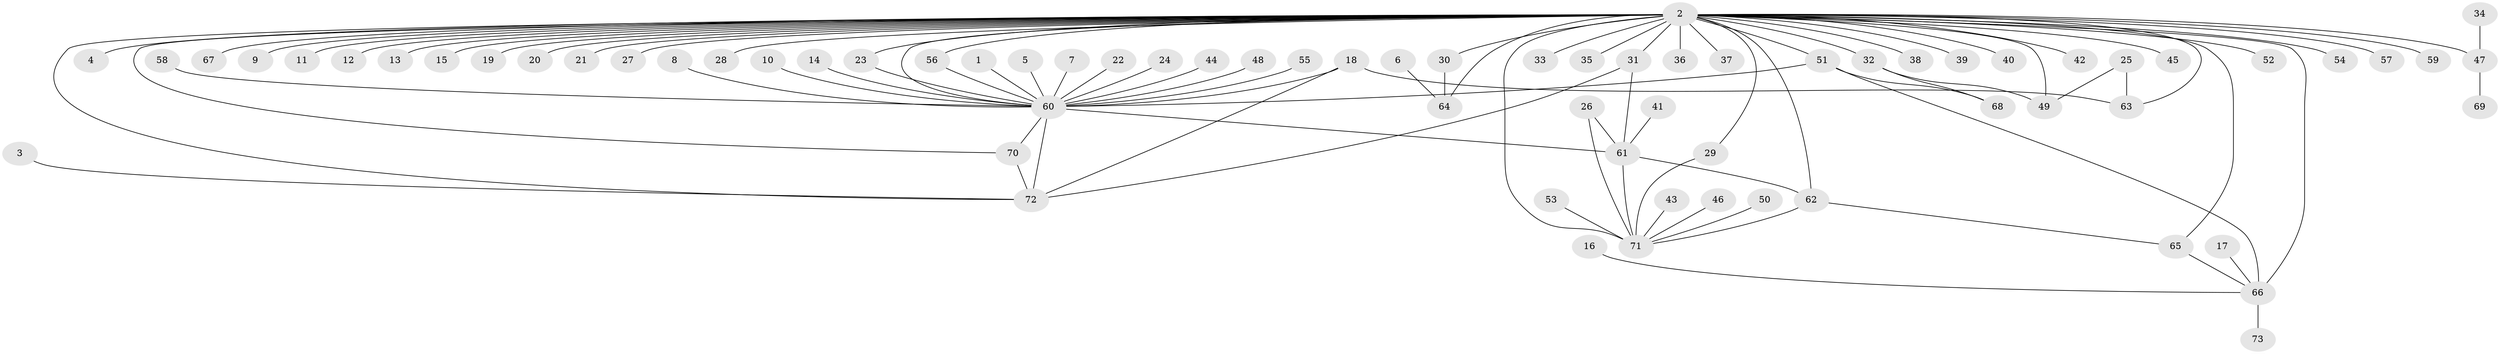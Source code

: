 // original degree distribution, {51: 0.00684931506849315, 10: 0.00684931506849315, 24: 0.00684931506849315, 4: 0.0958904109589041, 3: 0.06164383561643835, 2: 0.2328767123287671, 1: 0.5342465753424658, 5: 0.02054794520547945, 8: 0.00684931506849315, 7: 0.0136986301369863, 13: 0.00684931506849315, 6: 0.00684931506849315}
// Generated by graph-tools (version 1.1) at 2025/26/03/09/25 03:26:08]
// undirected, 73 vertices, 94 edges
graph export_dot {
graph [start="1"]
  node [color=gray90,style=filled];
  1;
  2;
  3;
  4;
  5;
  6;
  7;
  8;
  9;
  10;
  11;
  12;
  13;
  14;
  15;
  16;
  17;
  18;
  19;
  20;
  21;
  22;
  23;
  24;
  25;
  26;
  27;
  28;
  29;
  30;
  31;
  32;
  33;
  34;
  35;
  36;
  37;
  38;
  39;
  40;
  41;
  42;
  43;
  44;
  45;
  46;
  47;
  48;
  49;
  50;
  51;
  52;
  53;
  54;
  55;
  56;
  57;
  58;
  59;
  60;
  61;
  62;
  63;
  64;
  65;
  66;
  67;
  68;
  69;
  70;
  71;
  72;
  73;
  1 -- 60 [weight=1.0];
  2 -- 4 [weight=1.0];
  2 -- 9 [weight=1.0];
  2 -- 11 [weight=1.0];
  2 -- 12 [weight=1.0];
  2 -- 13 [weight=1.0];
  2 -- 15 [weight=1.0];
  2 -- 19 [weight=1.0];
  2 -- 20 [weight=1.0];
  2 -- 21 [weight=1.0];
  2 -- 23 [weight=1.0];
  2 -- 27 [weight=1.0];
  2 -- 28 [weight=1.0];
  2 -- 29 [weight=1.0];
  2 -- 30 [weight=1.0];
  2 -- 31 [weight=3.0];
  2 -- 32 [weight=1.0];
  2 -- 33 [weight=1.0];
  2 -- 35 [weight=1.0];
  2 -- 36 [weight=1.0];
  2 -- 37 [weight=1.0];
  2 -- 38 [weight=1.0];
  2 -- 39 [weight=1.0];
  2 -- 40 [weight=1.0];
  2 -- 42 [weight=1.0];
  2 -- 45 [weight=1.0];
  2 -- 47 [weight=2.0];
  2 -- 49 [weight=2.0];
  2 -- 51 [weight=2.0];
  2 -- 52 [weight=1.0];
  2 -- 54 [weight=2.0];
  2 -- 56 [weight=1.0];
  2 -- 57 [weight=1.0];
  2 -- 59 [weight=1.0];
  2 -- 60 [weight=1.0];
  2 -- 62 [weight=1.0];
  2 -- 63 [weight=1.0];
  2 -- 64 [weight=1.0];
  2 -- 65 [weight=2.0];
  2 -- 66 [weight=3.0];
  2 -- 67 [weight=1.0];
  2 -- 70 [weight=1.0];
  2 -- 71 [weight=2.0];
  2 -- 72 [weight=1.0];
  3 -- 72 [weight=1.0];
  5 -- 60 [weight=1.0];
  6 -- 64 [weight=1.0];
  7 -- 60 [weight=1.0];
  8 -- 60 [weight=1.0];
  10 -- 60 [weight=1.0];
  14 -- 60 [weight=1.0];
  16 -- 66 [weight=1.0];
  17 -- 66 [weight=1.0];
  18 -- 60 [weight=1.0];
  18 -- 63 [weight=1.0];
  18 -- 72 [weight=1.0];
  22 -- 60 [weight=1.0];
  23 -- 60 [weight=1.0];
  24 -- 60 [weight=1.0];
  25 -- 49 [weight=1.0];
  25 -- 63 [weight=1.0];
  26 -- 61 [weight=1.0];
  26 -- 71 [weight=1.0];
  29 -- 71 [weight=1.0];
  30 -- 64 [weight=1.0];
  31 -- 61 [weight=1.0];
  31 -- 72 [weight=1.0];
  32 -- 49 [weight=1.0];
  32 -- 68 [weight=1.0];
  34 -- 47 [weight=1.0];
  41 -- 61 [weight=1.0];
  43 -- 71 [weight=1.0];
  44 -- 60 [weight=1.0];
  46 -- 71 [weight=1.0];
  47 -- 69 [weight=1.0];
  48 -- 60 [weight=1.0];
  50 -- 71 [weight=1.0];
  51 -- 60 [weight=2.0];
  51 -- 66 [weight=1.0];
  51 -- 68 [weight=1.0];
  53 -- 71 [weight=1.0];
  55 -- 60 [weight=1.0];
  56 -- 60 [weight=1.0];
  58 -- 60 [weight=1.0];
  60 -- 61 [weight=1.0];
  60 -- 70 [weight=1.0];
  60 -- 72 [weight=1.0];
  61 -- 62 [weight=1.0];
  61 -- 71 [weight=1.0];
  62 -- 65 [weight=1.0];
  62 -- 71 [weight=1.0];
  65 -- 66 [weight=1.0];
  66 -- 73 [weight=1.0];
  70 -- 72 [weight=1.0];
}
